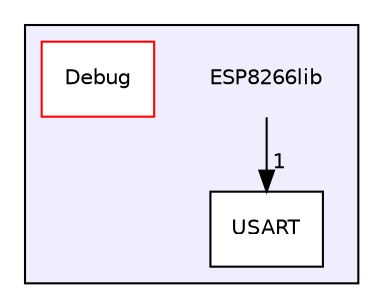 digraph "ESP8266lib" {
  compound=true
  node [ fontsize="10", fontname="Helvetica"];
  edge [ labelfontsize="10", labelfontname="Helvetica"];
  subgraph clusterdir_04998ee1b137214bbf8102a3617acda8 {
    graph [ bgcolor="#eeeeff", pencolor="black", label="" URL="dir_04998ee1b137214bbf8102a3617acda8.html"];
    dir_04998ee1b137214bbf8102a3617acda8 [shape=plaintext label="ESP8266lib"];
    dir_ccce57203a3012832c56ece38f5832a7 [shape=box label="Debug" color="red" fillcolor="white" style="filled" URL="dir_ccce57203a3012832c56ece38f5832a7.html"];
    dir_31f33d1767ef7b8d12b10a1b2566b785 [shape=box label="USART" color="black" fillcolor="white" style="filled" URL="dir_31f33d1767ef7b8d12b10a1b2566b785.html"];
  }
  dir_04998ee1b137214bbf8102a3617acda8->dir_31f33d1767ef7b8d12b10a1b2566b785 [headlabel="1", labeldistance=1.5 headhref="dir_000003_000006.html"];
}
